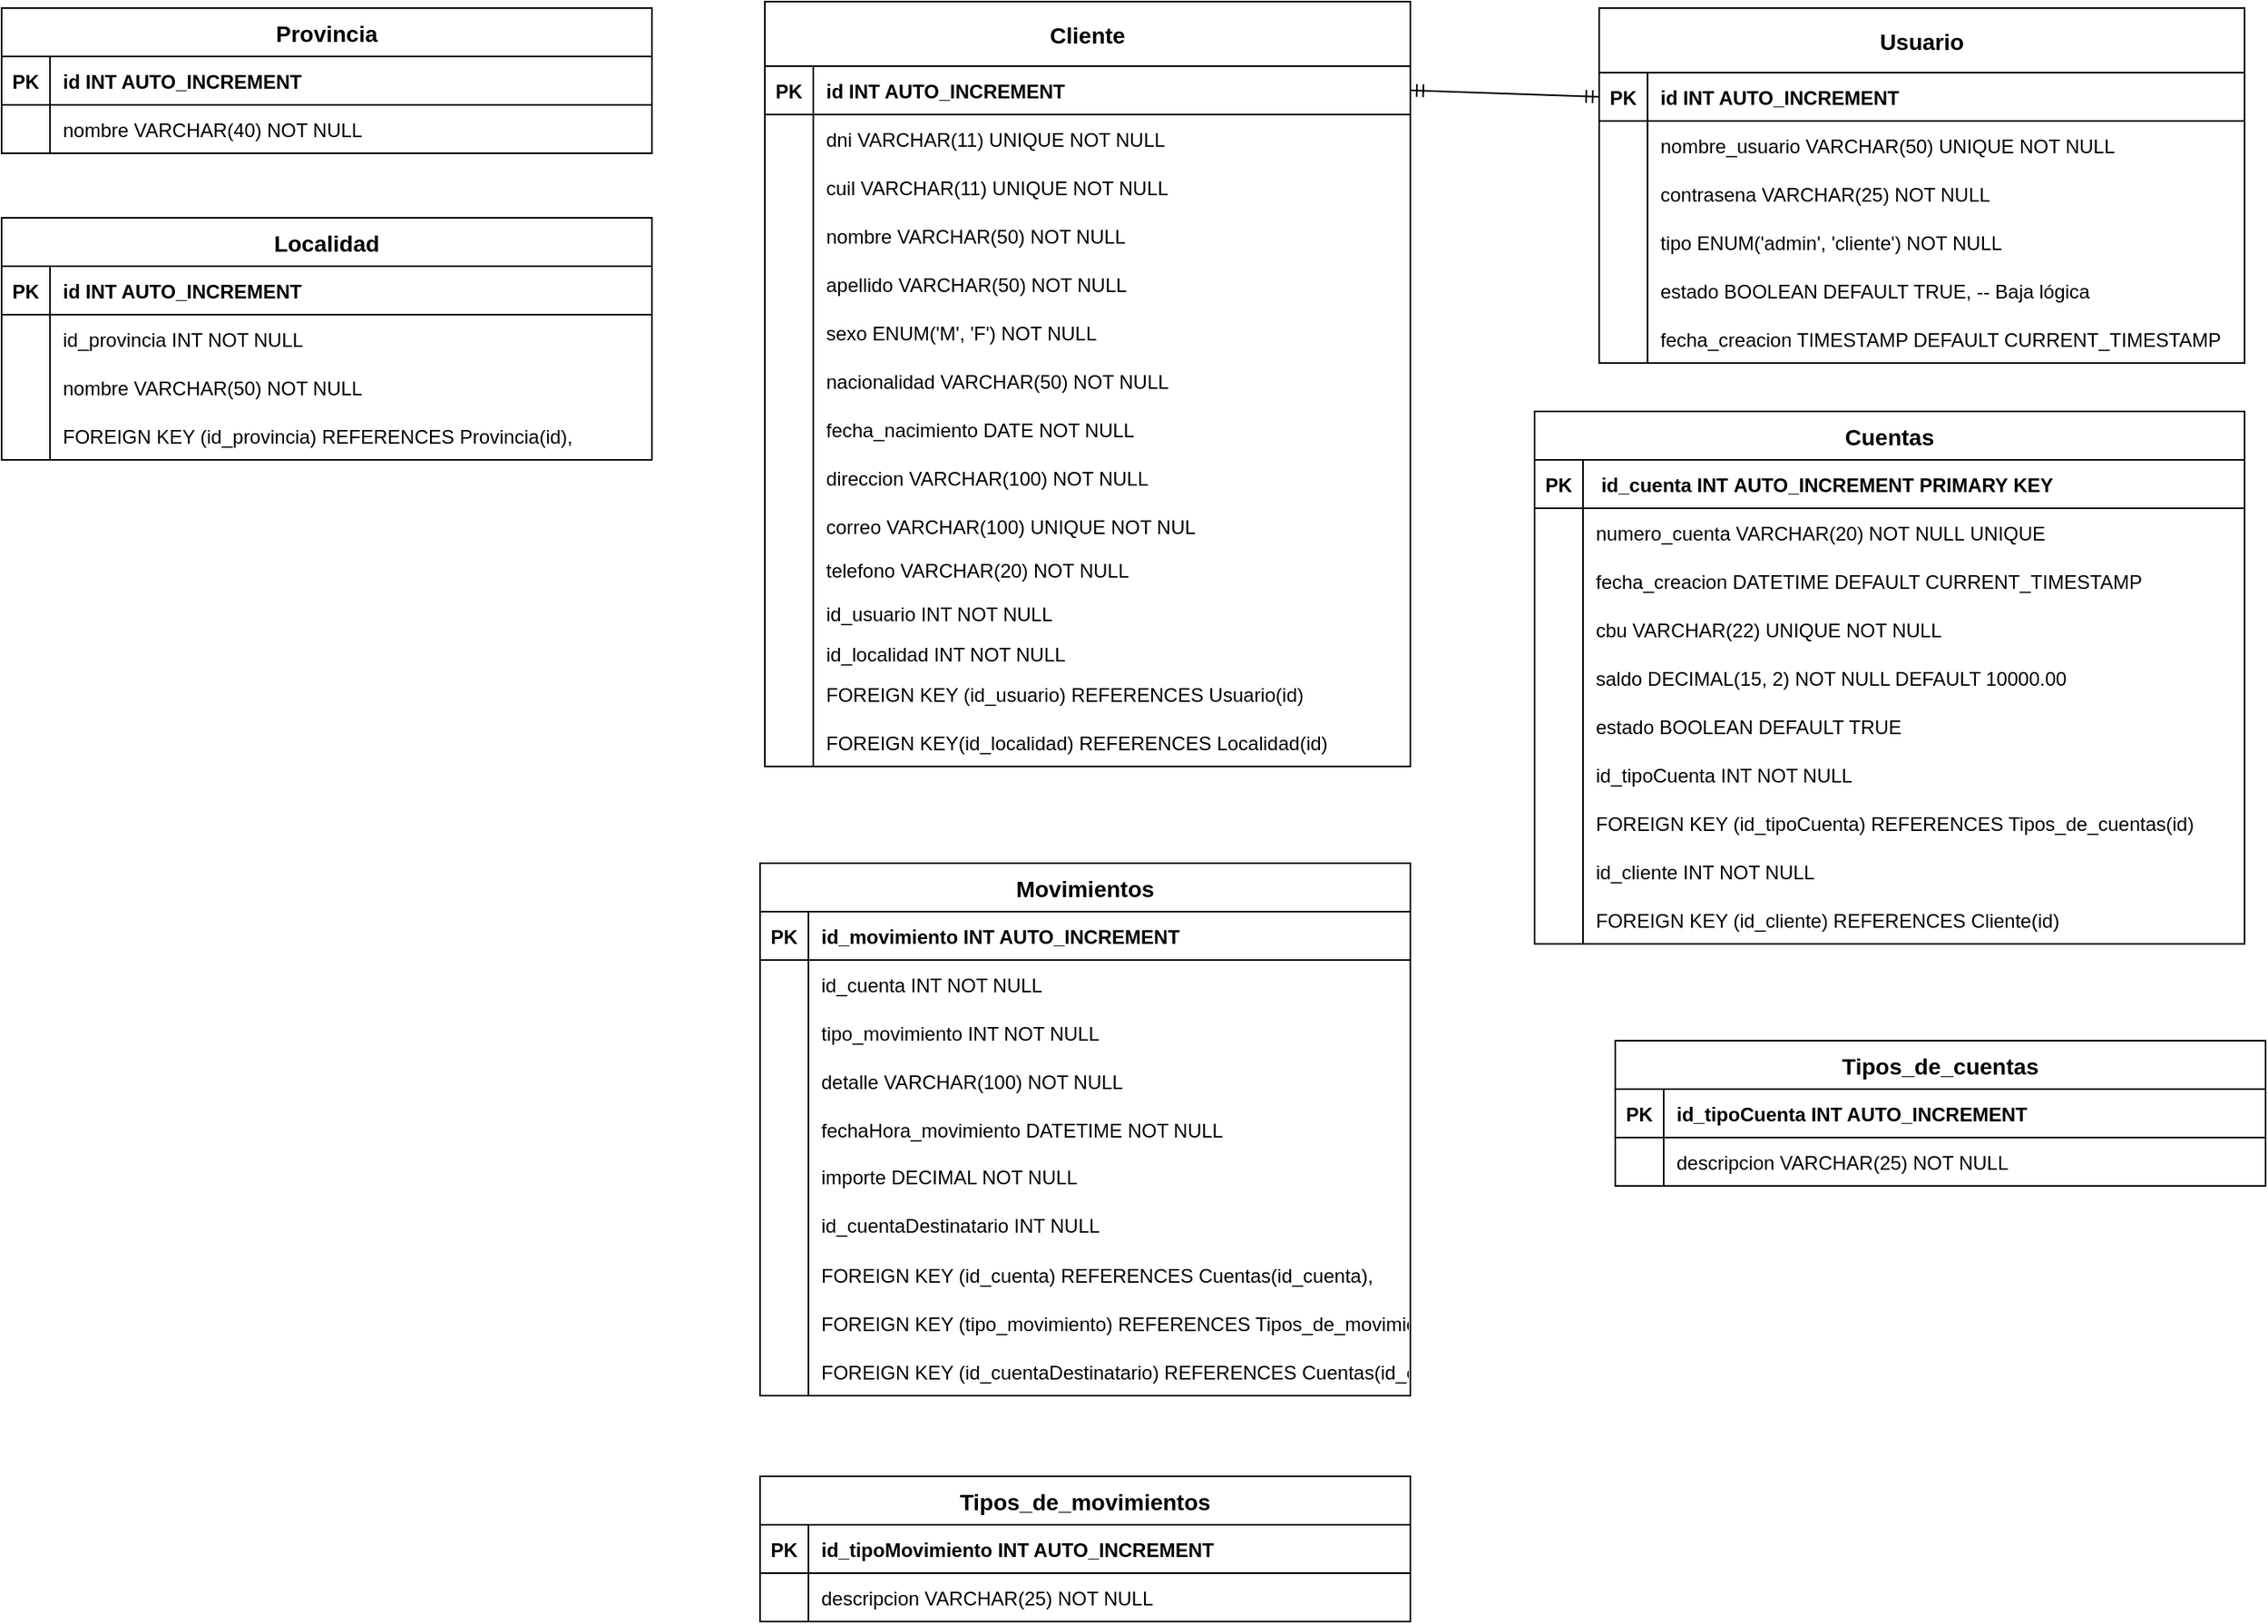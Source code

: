 <mxfile version="24.8.3">
  <diagram name="Página-1" id="9SBS26PUuepdbKGIWxoW">
    <mxGraphModel dx="2448" dy="452" grid="1" gridSize="10" guides="1" tooltips="1" connect="1" arrows="1" fold="1" page="1" pageScale="1" pageWidth="827" pageHeight="1169" math="0" shadow="0">
      <root>
        <mxCell id="0" />
        <mxCell id="1" parent="0" />
        <mxCell id="ndMn5hKnKv3FtZIx1UVw-1" value="Usuario" style="shape=table;startSize=40;container=1;collapsible=1;childLayout=tableLayout;fixedRows=1;rowLines=0;fontStyle=1;align=center;resizeLast=1;fontSize=14;" parent="1" vertex="1">
          <mxGeometry x="40" y="120" width="400" height="220" as="geometry" />
        </mxCell>
        <mxCell id="ndMn5hKnKv3FtZIx1UVw-2" value="" style="shape=tableRow;horizontal=0;startSize=0;swimlaneHead=0;swimlaneBody=0;fillColor=none;collapsible=0;dropTarget=0;points=[[0,0.5],[1,0.5]];portConstraint=eastwest;strokeColor=inherit;top=0;left=0;right=0;bottom=1;fontSize=12;" parent="ndMn5hKnKv3FtZIx1UVw-1" vertex="1">
          <mxGeometry y="40" width="400" height="30" as="geometry" />
        </mxCell>
        <mxCell id="ndMn5hKnKv3FtZIx1UVw-3" value="PK" style="shape=partialRectangle;overflow=hidden;connectable=0;fillColor=none;strokeColor=inherit;top=0;left=0;bottom=0;right=0;fontStyle=1;fontSize=12;" parent="ndMn5hKnKv3FtZIx1UVw-2" vertex="1">
          <mxGeometry width="30" height="30" as="geometry">
            <mxRectangle width="30" height="30" as="alternateBounds" />
          </mxGeometry>
        </mxCell>
        <mxCell id="ndMn5hKnKv3FtZIx1UVw-4" value="id INT AUTO_INCREMENT " style="shape=partialRectangle;overflow=hidden;connectable=0;fillColor=none;align=left;strokeColor=inherit;top=0;left=0;bottom=0;right=0;spacingLeft=6;fontStyle=1;fontSize=12;" parent="ndMn5hKnKv3FtZIx1UVw-2" vertex="1">
          <mxGeometry x="30" width="370" height="30" as="geometry">
            <mxRectangle width="370" height="30" as="alternateBounds" />
          </mxGeometry>
        </mxCell>
        <mxCell id="ndMn5hKnKv3FtZIx1UVw-5" value="" style="shape=tableRow;horizontal=0;startSize=0;swimlaneHead=0;swimlaneBody=0;fillColor=none;collapsible=0;dropTarget=0;points=[[0,0.5],[1,0.5]];portConstraint=eastwest;strokeColor=inherit;top=0;left=0;right=0;bottom=0;fontSize=12;" parent="ndMn5hKnKv3FtZIx1UVw-1" vertex="1">
          <mxGeometry y="70" width="400" height="30" as="geometry" />
        </mxCell>
        <mxCell id="ndMn5hKnKv3FtZIx1UVw-6" value="" style="shape=partialRectangle;overflow=hidden;connectable=0;fillColor=none;strokeColor=inherit;top=0;left=0;bottom=0;right=0;fontSize=12;" parent="ndMn5hKnKv3FtZIx1UVw-5" vertex="1">
          <mxGeometry width="30" height="30" as="geometry">
            <mxRectangle width="30" height="30" as="alternateBounds" />
          </mxGeometry>
        </mxCell>
        <mxCell id="ndMn5hKnKv3FtZIx1UVw-7" value="nombre_usuario VARCHAR(50) UNIQUE NOT NULL" style="shape=partialRectangle;overflow=hidden;connectable=0;fillColor=none;align=left;strokeColor=inherit;top=0;left=0;bottom=0;right=0;spacingLeft=6;fontSize=12;" parent="ndMn5hKnKv3FtZIx1UVw-5" vertex="1">
          <mxGeometry x="30" width="370" height="30" as="geometry">
            <mxRectangle width="370" height="30" as="alternateBounds" />
          </mxGeometry>
        </mxCell>
        <mxCell id="ndMn5hKnKv3FtZIx1UVw-8" value="" style="shape=tableRow;horizontal=0;startSize=0;swimlaneHead=0;swimlaneBody=0;fillColor=none;collapsible=0;dropTarget=0;points=[[0,0.5],[1,0.5]];portConstraint=eastwest;strokeColor=inherit;top=0;left=0;right=0;bottom=0;fontSize=12;" parent="ndMn5hKnKv3FtZIx1UVw-1" vertex="1">
          <mxGeometry y="100" width="400" height="30" as="geometry" />
        </mxCell>
        <mxCell id="ndMn5hKnKv3FtZIx1UVw-9" value="" style="shape=partialRectangle;overflow=hidden;connectable=0;fillColor=none;strokeColor=inherit;top=0;left=0;bottom=0;right=0;fontSize=12;" parent="ndMn5hKnKv3FtZIx1UVw-8" vertex="1">
          <mxGeometry width="30" height="30" as="geometry">
            <mxRectangle width="30" height="30" as="alternateBounds" />
          </mxGeometry>
        </mxCell>
        <mxCell id="ndMn5hKnKv3FtZIx1UVw-10" value="contrasena VARCHAR(25) NOT NULL" style="shape=partialRectangle;overflow=hidden;connectable=0;fillColor=none;align=left;strokeColor=inherit;top=0;left=0;bottom=0;right=0;spacingLeft=6;fontSize=12;" parent="ndMn5hKnKv3FtZIx1UVw-8" vertex="1">
          <mxGeometry x="30" width="370" height="30" as="geometry">
            <mxRectangle width="370" height="30" as="alternateBounds" />
          </mxGeometry>
        </mxCell>
        <mxCell id="ndMn5hKnKv3FtZIx1UVw-11" value="" style="shape=tableRow;horizontal=0;startSize=0;swimlaneHead=0;swimlaneBody=0;fillColor=none;collapsible=0;dropTarget=0;points=[[0,0.5],[1,0.5]];portConstraint=eastwest;strokeColor=inherit;top=0;left=0;right=0;bottom=0;fontSize=12;" parent="ndMn5hKnKv3FtZIx1UVw-1" vertex="1">
          <mxGeometry y="130" width="400" height="30" as="geometry" />
        </mxCell>
        <mxCell id="ndMn5hKnKv3FtZIx1UVw-12" value="" style="shape=partialRectangle;overflow=hidden;connectable=0;fillColor=none;strokeColor=inherit;top=0;left=0;bottom=0;right=0;fontSize=12;" parent="ndMn5hKnKv3FtZIx1UVw-11" vertex="1">
          <mxGeometry width="30" height="30" as="geometry">
            <mxRectangle width="30" height="30" as="alternateBounds" />
          </mxGeometry>
        </mxCell>
        <mxCell id="ndMn5hKnKv3FtZIx1UVw-13" value="tipo ENUM(&#39;admin&#39;, &#39;cliente&#39;) NOT NULL" style="shape=partialRectangle;overflow=hidden;connectable=0;fillColor=none;align=left;strokeColor=inherit;top=0;left=0;bottom=0;right=0;spacingLeft=6;fontSize=12;" parent="ndMn5hKnKv3FtZIx1UVw-11" vertex="1">
          <mxGeometry x="30" width="370" height="30" as="geometry">
            <mxRectangle width="370" height="30" as="alternateBounds" />
          </mxGeometry>
        </mxCell>
        <mxCell id="ndMn5hKnKv3FtZIx1UVw-14" value="" style="shape=tableRow;horizontal=0;startSize=0;swimlaneHead=0;swimlaneBody=0;fillColor=none;collapsible=0;dropTarget=0;points=[[0,0.5],[1,0.5]];portConstraint=eastwest;strokeColor=inherit;top=0;left=0;right=0;bottom=0;fontSize=12;" parent="ndMn5hKnKv3FtZIx1UVw-1" vertex="1">
          <mxGeometry y="160" width="400" height="30" as="geometry" />
        </mxCell>
        <mxCell id="ndMn5hKnKv3FtZIx1UVw-15" value="" style="shape=partialRectangle;overflow=hidden;connectable=0;fillColor=none;strokeColor=inherit;top=0;left=0;bottom=0;right=0;fontSize=12;" parent="ndMn5hKnKv3FtZIx1UVw-14" vertex="1">
          <mxGeometry width="30" height="30" as="geometry">
            <mxRectangle width="30" height="30" as="alternateBounds" />
          </mxGeometry>
        </mxCell>
        <mxCell id="ndMn5hKnKv3FtZIx1UVw-16" value="estado BOOLEAN DEFAULT TRUE, -- Baja lógica" style="shape=partialRectangle;overflow=hidden;connectable=0;fillColor=none;align=left;strokeColor=inherit;top=0;left=0;bottom=0;right=0;spacingLeft=6;fontSize=12;" parent="ndMn5hKnKv3FtZIx1UVw-14" vertex="1">
          <mxGeometry x="30" width="370" height="30" as="geometry">
            <mxRectangle width="370" height="30" as="alternateBounds" />
          </mxGeometry>
        </mxCell>
        <mxCell id="ndMn5hKnKv3FtZIx1UVw-17" value="" style="shape=tableRow;horizontal=0;startSize=0;swimlaneHead=0;swimlaneBody=0;fillColor=none;collapsible=0;dropTarget=0;points=[[0,0.5],[1,0.5]];portConstraint=eastwest;strokeColor=inherit;top=0;left=0;right=0;bottom=0;fontSize=12;" parent="ndMn5hKnKv3FtZIx1UVw-1" vertex="1">
          <mxGeometry y="190" width="400" height="30" as="geometry" />
        </mxCell>
        <mxCell id="ndMn5hKnKv3FtZIx1UVw-18" value="" style="shape=partialRectangle;overflow=hidden;connectable=0;fillColor=none;strokeColor=inherit;top=0;left=0;bottom=0;right=0;fontSize=12;" parent="ndMn5hKnKv3FtZIx1UVw-17" vertex="1">
          <mxGeometry width="30" height="30" as="geometry">
            <mxRectangle width="30" height="30" as="alternateBounds" />
          </mxGeometry>
        </mxCell>
        <mxCell id="ndMn5hKnKv3FtZIx1UVw-19" value="fecha_creacion TIMESTAMP DEFAULT CURRENT_TIMESTAMP" style="shape=partialRectangle;overflow=hidden;connectable=0;fillColor=none;align=left;strokeColor=inherit;top=0;left=0;bottom=0;right=0;spacingLeft=6;fontSize=12;" parent="ndMn5hKnKv3FtZIx1UVw-17" vertex="1">
          <mxGeometry x="30" width="370" height="30" as="geometry">
            <mxRectangle width="370" height="30" as="alternateBounds" />
          </mxGeometry>
        </mxCell>
        <mxCell id="ndMn5hKnKv3FtZIx1UVw-20" value="Cliente" style="shape=table;startSize=40;container=1;collapsible=1;childLayout=tableLayout;fixedRows=1;rowLines=0;fontStyle=1;align=center;resizeLast=1;fontSize=14;" parent="1" vertex="1">
          <mxGeometry x="-477" y="116" width="400" height="474" as="geometry" />
        </mxCell>
        <mxCell id="ndMn5hKnKv3FtZIx1UVw-21" value="" style="shape=tableRow;horizontal=0;startSize=0;swimlaneHead=0;swimlaneBody=0;fillColor=none;collapsible=0;dropTarget=0;points=[[0,0.5],[1,0.5]];portConstraint=eastwest;strokeColor=inherit;top=0;left=0;right=0;bottom=1;fontSize=12;" parent="ndMn5hKnKv3FtZIx1UVw-20" vertex="1">
          <mxGeometry y="40" width="400" height="30" as="geometry" />
        </mxCell>
        <mxCell id="ndMn5hKnKv3FtZIx1UVw-22" value="PK" style="shape=partialRectangle;overflow=hidden;connectable=0;fillColor=none;strokeColor=inherit;top=0;left=0;bottom=0;right=0;fontStyle=1;fontSize=12;" parent="ndMn5hKnKv3FtZIx1UVw-21" vertex="1">
          <mxGeometry width="30" height="30" as="geometry">
            <mxRectangle width="30" height="30" as="alternateBounds" />
          </mxGeometry>
        </mxCell>
        <mxCell id="ndMn5hKnKv3FtZIx1UVw-23" value="id INT AUTO_INCREMENT " style="shape=partialRectangle;overflow=hidden;connectable=0;fillColor=none;align=left;strokeColor=inherit;top=0;left=0;bottom=0;right=0;spacingLeft=6;fontStyle=1;fontSize=12;" parent="ndMn5hKnKv3FtZIx1UVw-21" vertex="1">
          <mxGeometry x="30" width="370" height="30" as="geometry">
            <mxRectangle width="370" height="30" as="alternateBounds" />
          </mxGeometry>
        </mxCell>
        <mxCell id="ndMn5hKnKv3FtZIx1UVw-24" value="" style="shape=tableRow;horizontal=0;startSize=0;swimlaneHead=0;swimlaneBody=0;fillColor=none;collapsible=0;dropTarget=0;points=[[0,0.5],[1,0.5]];portConstraint=eastwest;strokeColor=inherit;top=0;left=0;right=0;bottom=0;fontSize=12;" parent="ndMn5hKnKv3FtZIx1UVw-20" vertex="1">
          <mxGeometry y="70" width="400" height="30" as="geometry" />
        </mxCell>
        <mxCell id="ndMn5hKnKv3FtZIx1UVw-25" value="" style="shape=partialRectangle;overflow=hidden;connectable=0;fillColor=none;strokeColor=inherit;top=0;left=0;bottom=0;right=0;fontSize=12;" parent="ndMn5hKnKv3FtZIx1UVw-24" vertex="1">
          <mxGeometry width="30" height="30" as="geometry">
            <mxRectangle width="30" height="30" as="alternateBounds" />
          </mxGeometry>
        </mxCell>
        <mxCell id="ndMn5hKnKv3FtZIx1UVw-26" value="dni VARCHAR(11) UNIQUE NOT NULL" style="shape=partialRectangle;overflow=hidden;connectable=0;fillColor=none;align=left;strokeColor=inherit;top=0;left=0;bottom=0;right=0;spacingLeft=6;fontSize=12;" parent="ndMn5hKnKv3FtZIx1UVw-24" vertex="1">
          <mxGeometry x="30" width="370" height="30" as="geometry">
            <mxRectangle width="370" height="30" as="alternateBounds" />
          </mxGeometry>
        </mxCell>
        <mxCell id="ndMn5hKnKv3FtZIx1UVw-27" value="" style="shape=tableRow;horizontal=0;startSize=0;swimlaneHead=0;swimlaneBody=0;fillColor=none;collapsible=0;dropTarget=0;points=[[0,0.5],[1,0.5]];portConstraint=eastwest;strokeColor=inherit;top=0;left=0;right=0;bottom=0;fontSize=12;" parent="ndMn5hKnKv3FtZIx1UVw-20" vertex="1">
          <mxGeometry y="100" width="400" height="30" as="geometry" />
        </mxCell>
        <mxCell id="ndMn5hKnKv3FtZIx1UVw-28" value="" style="shape=partialRectangle;overflow=hidden;connectable=0;fillColor=none;strokeColor=inherit;top=0;left=0;bottom=0;right=0;fontSize=12;" parent="ndMn5hKnKv3FtZIx1UVw-27" vertex="1">
          <mxGeometry width="30" height="30" as="geometry">
            <mxRectangle width="30" height="30" as="alternateBounds" />
          </mxGeometry>
        </mxCell>
        <mxCell id="ndMn5hKnKv3FtZIx1UVw-29" value="cuil VARCHAR(11) UNIQUE NOT NULL" style="shape=partialRectangle;overflow=hidden;connectable=0;fillColor=none;align=left;strokeColor=inherit;top=0;left=0;bottom=0;right=0;spacingLeft=6;fontSize=12;" parent="ndMn5hKnKv3FtZIx1UVw-27" vertex="1">
          <mxGeometry x="30" width="370" height="30" as="geometry">
            <mxRectangle width="370" height="30" as="alternateBounds" />
          </mxGeometry>
        </mxCell>
        <mxCell id="ndMn5hKnKv3FtZIx1UVw-30" value="" style="shape=tableRow;horizontal=0;startSize=0;swimlaneHead=0;swimlaneBody=0;fillColor=none;collapsible=0;dropTarget=0;points=[[0,0.5],[1,0.5]];portConstraint=eastwest;strokeColor=inherit;top=0;left=0;right=0;bottom=0;fontSize=12;" parent="ndMn5hKnKv3FtZIx1UVw-20" vertex="1">
          <mxGeometry y="130" width="400" height="30" as="geometry" />
        </mxCell>
        <mxCell id="ndMn5hKnKv3FtZIx1UVw-31" value="" style="shape=partialRectangle;overflow=hidden;connectable=0;fillColor=none;strokeColor=inherit;top=0;left=0;bottom=0;right=0;fontSize=12;" parent="ndMn5hKnKv3FtZIx1UVw-30" vertex="1">
          <mxGeometry width="30" height="30" as="geometry">
            <mxRectangle width="30" height="30" as="alternateBounds" />
          </mxGeometry>
        </mxCell>
        <mxCell id="ndMn5hKnKv3FtZIx1UVw-32" value="nombre VARCHAR(50) NOT NULL" style="shape=partialRectangle;overflow=hidden;connectable=0;fillColor=none;align=left;strokeColor=inherit;top=0;left=0;bottom=0;right=0;spacingLeft=6;fontSize=12;" parent="ndMn5hKnKv3FtZIx1UVw-30" vertex="1">
          <mxGeometry x="30" width="370" height="30" as="geometry">
            <mxRectangle width="370" height="30" as="alternateBounds" />
          </mxGeometry>
        </mxCell>
        <mxCell id="ndMn5hKnKv3FtZIx1UVw-33" value="" style="shape=tableRow;horizontal=0;startSize=0;swimlaneHead=0;swimlaneBody=0;fillColor=none;collapsible=0;dropTarget=0;points=[[0,0.5],[1,0.5]];portConstraint=eastwest;strokeColor=inherit;top=0;left=0;right=0;bottom=0;fontSize=12;" parent="ndMn5hKnKv3FtZIx1UVw-20" vertex="1">
          <mxGeometry y="160" width="400" height="30" as="geometry" />
        </mxCell>
        <mxCell id="ndMn5hKnKv3FtZIx1UVw-34" value="" style="shape=partialRectangle;overflow=hidden;connectable=0;fillColor=none;strokeColor=inherit;top=0;left=0;bottom=0;right=0;fontSize=12;" parent="ndMn5hKnKv3FtZIx1UVw-33" vertex="1">
          <mxGeometry width="30" height="30" as="geometry">
            <mxRectangle width="30" height="30" as="alternateBounds" />
          </mxGeometry>
        </mxCell>
        <mxCell id="ndMn5hKnKv3FtZIx1UVw-35" value="apellido VARCHAR(50) NOT NULL" style="shape=partialRectangle;overflow=hidden;connectable=0;fillColor=none;align=left;strokeColor=inherit;top=0;left=0;bottom=0;right=0;spacingLeft=6;fontSize=12;" parent="ndMn5hKnKv3FtZIx1UVw-33" vertex="1">
          <mxGeometry x="30" width="370" height="30" as="geometry">
            <mxRectangle width="370" height="30" as="alternateBounds" />
          </mxGeometry>
        </mxCell>
        <mxCell id="ndMn5hKnKv3FtZIx1UVw-36" value="" style="shape=tableRow;horizontal=0;startSize=0;swimlaneHead=0;swimlaneBody=0;fillColor=none;collapsible=0;dropTarget=0;points=[[0,0.5],[1,0.5]];portConstraint=eastwest;strokeColor=inherit;top=0;left=0;right=0;bottom=0;fontSize=12;" parent="ndMn5hKnKv3FtZIx1UVw-20" vertex="1">
          <mxGeometry y="190" width="400" height="30" as="geometry" />
        </mxCell>
        <mxCell id="ndMn5hKnKv3FtZIx1UVw-37" value="" style="shape=partialRectangle;overflow=hidden;connectable=0;fillColor=none;strokeColor=inherit;top=0;left=0;bottom=0;right=0;fontSize=12;" parent="ndMn5hKnKv3FtZIx1UVw-36" vertex="1">
          <mxGeometry width="30" height="30" as="geometry">
            <mxRectangle width="30" height="30" as="alternateBounds" />
          </mxGeometry>
        </mxCell>
        <mxCell id="ndMn5hKnKv3FtZIx1UVw-38" value="sexo ENUM(&#39;M&#39;, &#39;F&#39;) NOT NULL" style="shape=partialRectangle;overflow=hidden;connectable=0;fillColor=none;align=left;strokeColor=inherit;top=0;left=0;bottom=0;right=0;spacingLeft=6;fontSize=12;" parent="ndMn5hKnKv3FtZIx1UVw-36" vertex="1">
          <mxGeometry x="30" width="370" height="30" as="geometry">
            <mxRectangle width="370" height="30" as="alternateBounds" />
          </mxGeometry>
        </mxCell>
        <mxCell id="ndMn5hKnKv3FtZIx1UVw-39" value="" style="shape=tableRow;horizontal=0;startSize=0;swimlaneHead=0;swimlaneBody=0;fillColor=none;collapsible=0;dropTarget=0;points=[[0,0.5],[1,0.5]];portConstraint=eastwest;strokeColor=inherit;top=0;left=0;right=0;bottom=0;fontSize=12;" parent="ndMn5hKnKv3FtZIx1UVw-20" vertex="1">
          <mxGeometry y="220" width="400" height="30" as="geometry" />
        </mxCell>
        <mxCell id="ndMn5hKnKv3FtZIx1UVw-40" value="" style="shape=partialRectangle;overflow=hidden;connectable=0;fillColor=none;strokeColor=inherit;top=0;left=0;bottom=0;right=0;fontSize=12;" parent="ndMn5hKnKv3FtZIx1UVw-39" vertex="1">
          <mxGeometry width="30" height="30" as="geometry">
            <mxRectangle width="30" height="30" as="alternateBounds" />
          </mxGeometry>
        </mxCell>
        <mxCell id="ndMn5hKnKv3FtZIx1UVw-41" value="nacionalidad VARCHAR(50) NOT NULL" style="shape=partialRectangle;overflow=hidden;connectable=0;fillColor=none;align=left;strokeColor=inherit;top=0;left=0;bottom=0;right=0;spacingLeft=6;fontSize=12;" parent="ndMn5hKnKv3FtZIx1UVw-39" vertex="1">
          <mxGeometry x="30" width="370" height="30" as="geometry">
            <mxRectangle width="370" height="30" as="alternateBounds" />
          </mxGeometry>
        </mxCell>
        <mxCell id="ndMn5hKnKv3FtZIx1UVw-42" value="" style="shape=tableRow;horizontal=0;startSize=0;swimlaneHead=0;swimlaneBody=0;fillColor=none;collapsible=0;dropTarget=0;points=[[0,0.5],[1,0.5]];portConstraint=eastwest;strokeColor=inherit;top=0;left=0;right=0;bottom=0;fontSize=12;" parent="ndMn5hKnKv3FtZIx1UVw-20" vertex="1">
          <mxGeometry y="250" width="400" height="30" as="geometry" />
        </mxCell>
        <mxCell id="ndMn5hKnKv3FtZIx1UVw-43" value="" style="shape=partialRectangle;overflow=hidden;connectable=0;fillColor=none;strokeColor=inherit;top=0;left=0;bottom=0;right=0;fontSize=12;" parent="ndMn5hKnKv3FtZIx1UVw-42" vertex="1">
          <mxGeometry width="30" height="30" as="geometry">
            <mxRectangle width="30" height="30" as="alternateBounds" />
          </mxGeometry>
        </mxCell>
        <mxCell id="ndMn5hKnKv3FtZIx1UVw-44" value="fecha_nacimiento DATE NOT NULL" style="shape=partialRectangle;overflow=hidden;connectable=0;fillColor=none;align=left;strokeColor=inherit;top=0;left=0;bottom=0;right=0;spacingLeft=6;fontSize=12;" parent="ndMn5hKnKv3FtZIx1UVw-42" vertex="1">
          <mxGeometry x="30" width="370" height="30" as="geometry">
            <mxRectangle width="370" height="30" as="alternateBounds" />
          </mxGeometry>
        </mxCell>
        <mxCell id="ndMn5hKnKv3FtZIx1UVw-45" value="" style="shape=tableRow;horizontal=0;startSize=0;swimlaneHead=0;swimlaneBody=0;fillColor=none;collapsible=0;dropTarget=0;points=[[0,0.5],[1,0.5]];portConstraint=eastwest;strokeColor=inherit;top=0;left=0;right=0;bottom=0;fontSize=12;" parent="ndMn5hKnKv3FtZIx1UVw-20" vertex="1">
          <mxGeometry y="280" width="400" height="30" as="geometry" />
        </mxCell>
        <mxCell id="ndMn5hKnKv3FtZIx1UVw-46" value="" style="shape=partialRectangle;overflow=hidden;connectable=0;fillColor=none;strokeColor=inherit;top=0;left=0;bottom=0;right=0;fontSize=12;" parent="ndMn5hKnKv3FtZIx1UVw-45" vertex="1">
          <mxGeometry width="30" height="30" as="geometry">
            <mxRectangle width="30" height="30" as="alternateBounds" />
          </mxGeometry>
        </mxCell>
        <mxCell id="ndMn5hKnKv3FtZIx1UVw-47" value="direccion VARCHAR(100) NOT NULL" style="shape=partialRectangle;overflow=hidden;connectable=0;fillColor=none;align=left;strokeColor=inherit;top=0;left=0;bottom=0;right=0;spacingLeft=6;fontSize=12;" parent="ndMn5hKnKv3FtZIx1UVw-45" vertex="1">
          <mxGeometry x="30" width="370" height="30" as="geometry">
            <mxRectangle width="370" height="30" as="alternateBounds" />
          </mxGeometry>
        </mxCell>
        <mxCell id="ndMn5hKnKv3FtZIx1UVw-54" value="" style="shape=tableRow;horizontal=0;startSize=0;swimlaneHead=0;swimlaneBody=0;fillColor=none;collapsible=0;dropTarget=0;points=[[0,0.5],[1,0.5]];portConstraint=eastwest;strokeColor=inherit;top=0;left=0;right=0;bottom=0;fontSize=12;" parent="ndMn5hKnKv3FtZIx1UVw-20" vertex="1">
          <mxGeometry y="310" width="400" height="30" as="geometry" />
        </mxCell>
        <mxCell id="ndMn5hKnKv3FtZIx1UVw-55" value="" style="shape=partialRectangle;overflow=hidden;connectable=0;fillColor=none;strokeColor=inherit;top=0;left=0;bottom=0;right=0;fontSize=12;" parent="ndMn5hKnKv3FtZIx1UVw-54" vertex="1">
          <mxGeometry width="30" height="30" as="geometry">
            <mxRectangle width="30" height="30" as="alternateBounds" />
          </mxGeometry>
        </mxCell>
        <mxCell id="ndMn5hKnKv3FtZIx1UVw-56" value="correo VARCHAR(100) UNIQUE NOT NUL" style="shape=partialRectangle;overflow=hidden;connectable=0;fillColor=none;align=left;strokeColor=inherit;top=0;left=0;bottom=0;right=0;spacingLeft=6;fontSize=12;" parent="ndMn5hKnKv3FtZIx1UVw-54" vertex="1">
          <mxGeometry x="30" width="370" height="30" as="geometry">
            <mxRectangle width="370" height="30" as="alternateBounds" />
          </mxGeometry>
        </mxCell>
        <mxCell id="ndMn5hKnKv3FtZIx1UVw-57" value="" style="shape=tableRow;horizontal=0;startSize=0;swimlaneHead=0;swimlaneBody=0;fillColor=none;collapsible=0;dropTarget=0;points=[[0,0.5],[1,0.5]];portConstraint=eastwest;strokeColor=inherit;top=0;left=0;right=0;bottom=0;fontSize=12;" parent="ndMn5hKnKv3FtZIx1UVw-20" vertex="1">
          <mxGeometry y="340" width="400" height="24" as="geometry" />
        </mxCell>
        <mxCell id="ndMn5hKnKv3FtZIx1UVw-58" value="" style="shape=partialRectangle;overflow=hidden;connectable=0;fillColor=none;strokeColor=inherit;top=0;left=0;bottom=0;right=0;fontSize=12;" parent="ndMn5hKnKv3FtZIx1UVw-57" vertex="1">
          <mxGeometry width="30" height="24" as="geometry">
            <mxRectangle width="30" height="24" as="alternateBounds" />
          </mxGeometry>
        </mxCell>
        <mxCell id="ndMn5hKnKv3FtZIx1UVw-59" value="telefono VARCHAR(20) NOT NULL" style="shape=partialRectangle;overflow=hidden;connectable=0;fillColor=none;align=left;strokeColor=inherit;top=0;left=0;bottom=0;right=0;spacingLeft=6;fontSize=12;" parent="ndMn5hKnKv3FtZIx1UVw-57" vertex="1">
          <mxGeometry x="30" width="370" height="24" as="geometry">
            <mxRectangle width="370" height="24" as="alternateBounds" />
          </mxGeometry>
        </mxCell>
        <mxCell id="ndMn5hKnKv3FtZIx1UVw-60" value="" style="shape=tableRow;horizontal=0;startSize=0;swimlaneHead=0;swimlaneBody=0;fillColor=none;collapsible=0;dropTarget=0;points=[[0,0.5],[1,0.5]];portConstraint=eastwest;strokeColor=inherit;top=0;left=0;right=0;bottom=0;fontSize=12;" parent="ndMn5hKnKv3FtZIx1UVw-20" vertex="1">
          <mxGeometry y="364" width="400" height="30" as="geometry" />
        </mxCell>
        <mxCell id="ndMn5hKnKv3FtZIx1UVw-61" value="" style="shape=partialRectangle;overflow=hidden;connectable=0;fillColor=none;strokeColor=inherit;top=0;left=0;bottom=0;right=0;fontSize=12;" parent="ndMn5hKnKv3FtZIx1UVw-60" vertex="1">
          <mxGeometry width="30" height="30" as="geometry">
            <mxRectangle width="30" height="30" as="alternateBounds" />
          </mxGeometry>
        </mxCell>
        <mxCell id="ndMn5hKnKv3FtZIx1UVw-62" value="id_usuario INT NOT NULL" style="shape=partialRectangle;overflow=hidden;connectable=0;fillColor=none;align=left;strokeColor=inherit;top=0;left=0;bottom=0;right=0;spacingLeft=6;fontSize=12;" parent="ndMn5hKnKv3FtZIx1UVw-60" vertex="1">
          <mxGeometry x="30" width="370" height="30" as="geometry">
            <mxRectangle width="370" height="30" as="alternateBounds" />
          </mxGeometry>
        </mxCell>
        <mxCell id="ndMn5hKnKv3FtZIx1UVw-51" value="" style="shape=tableRow;horizontal=0;startSize=0;swimlaneHead=0;swimlaneBody=0;fillColor=none;collapsible=0;dropTarget=0;points=[[0,0.5],[1,0.5]];portConstraint=eastwest;strokeColor=inherit;top=0;left=0;right=0;bottom=0;fontSize=12;" parent="ndMn5hKnKv3FtZIx1UVw-20" vertex="1">
          <mxGeometry y="394" width="400" height="20" as="geometry" />
        </mxCell>
        <mxCell id="ndMn5hKnKv3FtZIx1UVw-52" value="" style="shape=partialRectangle;overflow=hidden;connectable=0;fillColor=none;strokeColor=inherit;top=0;left=0;bottom=0;right=0;fontSize=12;" parent="ndMn5hKnKv3FtZIx1UVw-51" vertex="1">
          <mxGeometry width="30" height="20" as="geometry">
            <mxRectangle width="30" height="20" as="alternateBounds" />
          </mxGeometry>
        </mxCell>
        <mxCell id="ndMn5hKnKv3FtZIx1UVw-53" value="id_localidad INT NOT NULL" style="shape=partialRectangle;overflow=hidden;connectable=0;fillColor=none;align=left;strokeColor=inherit;top=0;left=0;bottom=0;right=0;spacingLeft=6;fontSize=12;" parent="ndMn5hKnKv3FtZIx1UVw-51" vertex="1">
          <mxGeometry x="30" width="370" height="20" as="geometry">
            <mxRectangle width="370" height="20" as="alternateBounds" />
          </mxGeometry>
        </mxCell>
        <mxCell id="ndMn5hKnKv3FtZIx1UVw-63" value="" style="shape=tableRow;horizontal=0;startSize=0;swimlaneHead=0;swimlaneBody=0;fillColor=none;collapsible=0;dropTarget=0;points=[[0,0.5],[1,0.5]];portConstraint=eastwest;strokeColor=inherit;top=0;left=0;right=0;bottom=0;fontSize=12;" parent="ndMn5hKnKv3FtZIx1UVw-20" vertex="1">
          <mxGeometry y="414" width="400" height="30" as="geometry" />
        </mxCell>
        <mxCell id="ndMn5hKnKv3FtZIx1UVw-64" value="" style="shape=partialRectangle;overflow=hidden;connectable=0;fillColor=none;strokeColor=inherit;top=0;left=0;bottom=0;right=0;fontSize=12;" parent="ndMn5hKnKv3FtZIx1UVw-63" vertex="1">
          <mxGeometry width="30" height="30" as="geometry">
            <mxRectangle width="30" height="30" as="alternateBounds" />
          </mxGeometry>
        </mxCell>
        <mxCell id="ndMn5hKnKv3FtZIx1UVw-65" value="FOREIGN KEY (id_usuario) REFERENCES Usuario(id)" style="shape=partialRectangle;overflow=hidden;connectable=0;fillColor=none;align=left;strokeColor=inherit;top=0;left=0;bottom=0;right=0;spacingLeft=6;fontSize=12;" parent="ndMn5hKnKv3FtZIx1UVw-63" vertex="1">
          <mxGeometry x="30" width="370" height="30" as="geometry">
            <mxRectangle width="370" height="30" as="alternateBounds" />
          </mxGeometry>
        </mxCell>
        <mxCell id="ndMn5hKnKv3FtZIx1UVw-48" value="" style="shape=tableRow;horizontal=0;startSize=0;swimlaneHead=0;swimlaneBody=0;fillColor=none;collapsible=0;dropTarget=0;points=[[0,0.5],[1,0.5]];portConstraint=eastwest;strokeColor=inherit;top=0;left=0;right=0;bottom=0;fontSize=12;" parent="ndMn5hKnKv3FtZIx1UVw-20" vertex="1">
          <mxGeometry y="444" width="400" height="30" as="geometry" />
        </mxCell>
        <mxCell id="ndMn5hKnKv3FtZIx1UVw-49" value="" style="shape=partialRectangle;overflow=hidden;connectable=0;fillColor=none;strokeColor=inherit;top=0;left=0;bottom=0;right=0;fontSize=12;" parent="ndMn5hKnKv3FtZIx1UVw-48" vertex="1">
          <mxGeometry width="30" height="30" as="geometry">
            <mxRectangle width="30" height="30" as="alternateBounds" />
          </mxGeometry>
        </mxCell>
        <mxCell id="ndMn5hKnKv3FtZIx1UVw-50" value="FOREIGN KEY(id_localidad) REFERENCES Localidad(id)" style="shape=partialRectangle;overflow=hidden;connectable=0;fillColor=none;align=left;strokeColor=inherit;top=0;left=0;bottom=0;right=0;spacingLeft=6;fontSize=12;" parent="ndMn5hKnKv3FtZIx1UVw-48" vertex="1">
          <mxGeometry x="30" width="370" height="30" as="geometry">
            <mxRectangle width="370" height="30" as="alternateBounds" />
          </mxGeometry>
        </mxCell>
        <mxCell id="ndMn5hKnKv3FtZIx1UVw-67" value="" style="edgeStyle=entityRelationEdgeStyle;fontSize=12;html=1;endArrow=ERmandOne;startArrow=ERmandOne;rounded=0;exitX=0;exitY=0.5;exitDx=0;exitDy=0;strokeColor=none;" parent="1" source="ndMn5hKnKv3FtZIx1UVw-60" edge="1">
          <mxGeometry width="100" height="100" relative="1" as="geometry">
            <mxPoint x="-350" y="450" as="sourcePoint" />
            <mxPoint x="-330" y="170" as="targetPoint" />
            <Array as="points">
              <mxPoint x="-400" y="320" />
              <mxPoint x="-310" y="680" />
              <mxPoint x="-340" y="640" />
              <mxPoint x="-370" y="300" />
            </Array>
          </mxGeometry>
        </mxCell>
        <mxCell id="ndMn5hKnKv3FtZIx1UVw-68" value="" style="fontSize=10;html=1;endArrow=ERmandOne;startArrow=ERmandOne;rounded=0;movable=1;editable=1;resizable=1;rotatable=1;deletable=1;locked=0;connectable=1;metaEdit=1;strokeColor=default;entryX=1;entryY=0.5;entryDx=0;entryDy=0;exitX=0;exitY=0.5;exitDx=0;exitDy=0;" parent="1" source="ndMn5hKnKv3FtZIx1UVw-2" target="ndMn5hKnKv3FtZIx1UVw-21" edge="1">
          <mxGeometry width="100" height="100" relative="1" as="geometry">
            <mxPoint x="27" y="160" as="sourcePoint" />
            <mxPoint x="-203" y="330" as="targetPoint" />
            <Array as="points" />
          </mxGeometry>
        </mxCell>
        <mxCell id="L1iufJ8MZfSl2Ixz4ygW-2" value="Movimientos" style="shape=table;startSize=30;container=1;collapsible=1;childLayout=tableLayout;fixedRows=1;rowLines=0;fontStyle=1;align=center;resizeLast=1;fontSize=14;" parent="1" vertex="1">
          <mxGeometry x="-480" y="650" width="403" height="330" as="geometry" />
        </mxCell>
        <mxCell id="L1iufJ8MZfSl2Ixz4ygW-3" value="" style="shape=tableRow;horizontal=0;startSize=0;swimlaneHead=0;swimlaneBody=0;fillColor=none;collapsible=0;dropTarget=0;points=[[0,0.5],[1,0.5]];portConstraint=eastwest;strokeColor=inherit;top=0;left=0;right=0;bottom=1;fontSize=12;" parent="L1iufJ8MZfSl2Ixz4ygW-2" vertex="1">
          <mxGeometry y="30" width="403" height="30" as="geometry" />
        </mxCell>
        <mxCell id="L1iufJ8MZfSl2Ixz4ygW-4" value="PK" style="shape=partialRectangle;overflow=hidden;connectable=0;fillColor=none;strokeColor=inherit;top=0;left=0;bottom=0;right=0;fontStyle=1;fontSize=12;" parent="L1iufJ8MZfSl2Ixz4ygW-3" vertex="1">
          <mxGeometry width="30" height="30" as="geometry">
            <mxRectangle width="30" height="30" as="alternateBounds" />
          </mxGeometry>
        </mxCell>
        <mxCell id="L1iufJ8MZfSl2Ixz4ygW-5" value="id_movimiento INT AUTO_INCREMENT " style="shape=partialRectangle;overflow=hidden;connectable=0;fillColor=none;align=left;strokeColor=inherit;top=0;left=0;bottom=0;right=0;spacingLeft=6;fontStyle=1;fontSize=12;" parent="L1iufJ8MZfSl2Ixz4ygW-3" vertex="1">
          <mxGeometry x="30" width="373" height="30" as="geometry">
            <mxRectangle width="373" height="30" as="alternateBounds" />
          </mxGeometry>
        </mxCell>
        <mxCell id="L1iufJ8MZfSl2Ixz4ygW-6" value="" style="shape=tableRow;horizontal=0;startSize=0;swimlaneHead=0;swimlaneBody=0;fillColor=none;collapsible=0;dropTarget=0;points=[[0,0.5],[1,0.5]];portConstraint=eastwest;strokeColor=inherit;top=0;left=0;right=0;bottom=0;fontSize=12;" parent="L1iufJ8MZfSl2Ixz4ygW-2" vertex="1">
          <mxGeometry y="60" width="403" height="30" as="geometry" />
        </mxCell>
        <mxCell id="L1iufJ8MZfSl2Ixz4ygW-7" value="" style="shape=partialRectangle;overflow=hidden;connectable=0;fillColor=none;strokeColor=inherit;top=0;left=0;bottom=0;right=0;fontSize=12;" parent="L1iufJ8MZfSl2Ixz4ygW-6" vertex="1">
          <mxGeometry width="30" height="30" as="geometry">
            <mxRectangle width="30" height="30" as="alternateBounds" />
          </mxGeometry>
        </mxCell>
        <mxCell id="L1iufJ8MZfSl2Ixz4ygW-8" value="id_cuenta INT NOT NULL" style="shape=partialRectangle;overflow=hidden;connectable=0;fillColor=none;align=left;strokeColor=inherit;top=0;left=0;bottom=0;right=0;spacingLeft=6;fontSize=12;" parent="L1iufJ8MZfSl2Ixz4ygW-6" vertex="1">
          <mxGeometry x="30" width="373" height="30" as="geometry">
            <mxRectangle width="373" height="30" as="alternateBounds" />
          </mxGeometry>
        </mxCell>
        <mxCell id="L1iufJ8MZfSl2Ixz4ygW-98" value="" style="shape=tableRow;horizontal=0;startSize=0;swimlaneHead=0;swimlaneBody=0;fillColor=none;collapsible=0;dropTarget=0;points=[[0,0.5],[1,0.5]];portConstraint=eastwest;strokeColor=inherit;top=0;left=0;right=0;bottom=0;fontSize=12;" parent="L1iufJ8MZfSl2Ixz4ygW-2" vertex="1">
          <mxGeometry y="90" width="403" height="30" as="geometry" />
        </mxCell>
        <mxCell id="L1iufJ8MZfSl2Ixz4ygW-99" value="" style="shape=partialRectangle;overflow=hidden;connectable=0;fillColor=none;strokeColor=inherit;top=0;left=0;bottom=0;right=0;fontSize=12;" parent="L1iufJ8MZfSl2Ixz4ygW-98" vertex="1">
          <mxGeometry width="30" height="30" as="geometry">
            <mxRectangle width="30" height="30" as="alternateBounds" />
          </mxGeometry>
        </mxCell>
        <mxCell id="L1iufJ8MZfSl2Ixz4ygW-100" value="tipo_movimiento INT NOT NULL" style="shape=partialRectangle;overflow=hidden;connectable=0;fillColor=none;align=left;strokeColor=inherit;top=0;left=0;bottom=0;right=0;spacingLeft=6;fontSize=12;" parent="L1iufJ8MZfSl2Ixz4ygW-98" vertex="1">
          <mxGeometry x="30" width="373" height="30" as="geometry">
            <mxRectangle width="373" height="30" as="alternateBounds" />
          </mxGeometry>
        </mxCell>
        <mxCell id="L1iufJ8MZfSl2Ixz4ygW-9" value="" style="shape=tableRow;horizontal=0;startSize=0;swimlaneHead=0;swimlaneBody=0;fillColor=none;collapsible=0;dropTarget=0;points=[[0,0.5],[1,0.5]];portConstraint=eastwest;strokeColor=inherit;top=0;left=0;right=0;bottom=0;fontSize=12;" parent="L1iufJ8MZfSl2Ixz4ygW-2" vertex="1">
          <mxGeometry y="120" width="403" height="30" as="geometry" />
        </mxCell>
        <mxCell id="L1iufJ8MZfSl2Ixz4ygW-10" value="" style="shape=partialRectangle;overflow=hidden;connectable=0;fillColor=none;strokeColor=inherit;top=0;left=0;bottom=0;right=0;fontSize=12;" parent="L1iufJ8MZfSl2Ixz4ygW-9" vertex="1">
          <mxGeometry width="30" height="30" as="geometry">
            <mxRectangle width="30" height="30" as="alternateBounds" />
          </mxGeometry>
        </mxCell>
        <mxCell id="L1iufJ8MZfSl2Ixz4ygW-11" value="detalle VARCHAR(100) NOT NULL" style="shape=partialRectangle;overflow=hidden;connectable=0;fillColor=none;align=left;strokeColor=inherit;top=0;left=0;bottom=0;right=0;spacingLeft=6;fontSize=12;" parent="L1iufJ8MZfSl2Ixz4ygW-9" vertex="1">
          <mxGeometry x="30" width="373" height="30" as="geometry">
            <mxRectangle width="373" height="30" as="alternateBounds" />
          </mxGeometry>
        </mxCell>
        <mxCell id="L1iufJ8MZfSl2Ixz4ygW-12" value="" style="shape=tableRow;horizontal=0;startSize=0;swimlaneHead=0;swimlaneBody=0;fillColor=none;collapsible=0;dropTarget=0;points=[[0,0.5],[1,0.5]];portConstraint=eastwest;strokeColor=inherit;top=0;left=0;right=0;bottom=0;fontSize=12;" parent="L1iufJ8MZfSl2Ixz4ygW-2" vertex="1">
          <mxGeometry y="150" width="403" height="30" as="geometry" />
        </mxCell>
        <mxCell id="L1iufJ8MZfSl2Ixz4ygW-13" value="" style="shape=partialRectangle;overflow=hidden;connectable=0;fillColor=none;strokeColor=inherit;top=0;left=0;bottom=0;right=0;fontSize=12;" parent="L1iufJ8MZfSl2Ixz4ygW-12" vertex="1">
          <mxGeometry width="30" height="30" as="geometry">
            <mxRectangle width="30" height="30" as="alternateBounds" />
          </mxGeometry>
        </mxCell>
        <mxCell id="L1iufJ8MZfSl2Ixz4ygW-14" value="fechaHora_movimiento DATETIME NOT NULL" style="shape=partialRectangle;overflow=hidden;connectable=0;fillColor=none;align=left;strokeColor=inherit;top=0;left=0;bottom=0;right=0;spacingLeft=6;fontSize=12;" parent="L1iufJ8MZfSl2Ixz4ygW-12" vertex="1">
          <mxGeometry x="30" width="373" height="30" as="geometry">
            <mxRectangle width="373" height="30" as="alternateBounds" />
          </mxGeometry>
        </mxCell>
        <mxCell id="L1iufJ8MZfSl2Ixz4ygW-79" value="" style="shape=tableRow;horizontal=0;startSize=0;swimlaneHead=0;swimlaneBody=0;fillColor=none;collapsible=0;dropTarget=0;points=[[0,0.5],[1,0.5]];portConstraint=eastwest;strokeColor=inherit;top=0;left=0;right=0;bottom=0;fontSize=12;strokeWidth=1;" parent="L1iufJ8MZfSl2Ixz4ygW-2" vertex="1">
          <mxGeometry y="180" width="403" height="30" as="geometry" />
        </mxCell>
        <mxCell id="L1iufJ8MZfSl2Ixz4ygW-80" value="" style="shape=partialRectangle;overflow=hidden;connectable=0;fillColor=none;strokeColor=inherit;top=0;left=0;bottom=0;right=0;fontSize=12;" parent="L1iufJ8MZfSl2Ixz4ygW-79" vertex="1">
          <mxGeometry width="30" height="30" as="geometry">
            <mxRectangle width="30" height="30" as="alternateBounds" />
          </mxGeometry>
        </mxCell>
        <mxCell id="L1iufJ8MZfSl2Ixz4ygW-81" value="importe DECIMAL NOT NULL" style="shape=partialRectangle;overflow=hidden;connectable=0;fillColor=none;align=left;strokeColor=inherit;top=0;left=0;bottom=0;right=0;spacingLeft=6;fontSize=12;whiteSpace=wrap;" parent="L1iufJ8MZfSl2Ixz4ygW-79" vertex="1">
          <mxGeometry x="30" width="373" height="30" as="geometry">
            <mxRectangle width="373" height="30" as="alternateBounds" />
          </mxGeometry>
        </mxCell>
        <mxCell id="L1iufJ8MZfSl2Ixz4ygW-85" value="" style="shape=tableRow;horizontal=0;startSize=0;swimlaneHead=0;swimlaneBody=0;fillColor=none;collapsible=0;dropTarget=0;points=[[0,0.5],[1,0.5]];portConstraint=eastwest;strokeColor=inherit;top=0;left=0;right=0;bottom=0;fontSize=12;strokeWidth=1;" parent="L1iufJ8MZfSl2Ixz4ygW-2" vertex="1">
          <mxGeometry y="210" width="403" height="30" as="geometry" />
        </mxCell>
        <mxCell id="L1iufJ8MZfSl2Ixz4ygW-86" value="" style="shape=partialRectangle;overflow=hidden;connectable=0;fillColor=none;strokeColor=inherit;top=0;left=0;bottom=0;right=0;fontSize=12;" parent="L1iufJ8MZfSl2Ixz4ygW-85" vertex="1">
          <mxGeometry width="30" height="30" as="geometry">
            <mxRectangle width="30" height="30" as="alternateBounds" />
          </mxGeometry>
        </mxCell>
        <mxCell id="L1iufJ8MZfSl2Ixz4ygW-87" value="id_cuentaDestinatario INT NULL" style="shape=partialRectangle;overflow=hidden;connectable=0;fillColor=none;align=left;strokeColor=inherit;top=0;left=0;bottom=0;right=0;spacingLeft=6;fontSize=12;whiteSpace=wrap;" parent="L1iufJ8MZfSl2Ixz4ygW-85" vertex="1">
          <mxGeometry x="30" width="373" height="30" as="geometry">
            <mxRectangle width="373" height="30" as="alternateBounds" />
          </mxGeometry>
        </mxCell>
        <mxCell id="L1iufJ8MZfSl2Ixz4ygW-15" value="" style="shape=tableRow;horizontal=0;startSize=0;swimlaneHead=0;swimlaneBody=0;fillColor=none;collapsible=0;dropTarget=0;points=[[0,0.5],[1,0.5]];portConstraint=eastwest;strokeColor=inherit;top=0;left=0;right=0;bottom=0;fontSize=12;" parent="L1iufJ8MZfSl2Ixz4ygW-2" vertex="1">
          <mxGeometry y="240" width="403" height="30" as="geometry" />
        </mxCell>
        <mxCell id="L1iufJ8MZfSl2Ixz4ygW-16" value="" style="shape=partialRectangle;overflow=hidden;connectable=0;fillColor=none;strokeColor=inherit;top=0;left=0;bottom=0;right=0;fontSize=12;" parent="L1iufJ8MZfSl2Ixz4ygW-15" vertex="1">
          <mxGeometry width="30" height="30" as="geometry">
            <mxRectangle width="30" height="30" as="alternateBounds" />
          </mxGeometry>
        </mxCell>
        <mxCell id="L1iufJ8MZfSl2Ixz4ygW-17" value="FOREIGN KEY (id_cuenta) REFERENCES Cuentas(id_cuenta)," style="shape=partialRectangle;overflow=hidden;connectable=0;fillColor=none;align=left;strokeColor=inherit;top=0;left=0;bottom=0;right=0;spacingLeft=6;fontSize=12;" parent="L1iufJ8MZfSl2Ixz4ygW-15" vertex="1">
          <mxGeometry x="30" width="373" height="30" as="geometry">
            <mxRectangle width="373" height="30" as="alternateBounds" />
          </mxGeometry>
        </mxCell>
        <mxCell id="L1iufJ8MZfSl2Ixz4ygW-82" value="" style="shape=tableRow;horizontal=0;startSize=0;swimlaneHead=0;swimlaneBody=0;fillColor=none;collapsible=0;dropTarget=0;points=[[0,0.5],[1,0.5]];portConstraint=eastwest;strokeColor=inherit;top=0;left=0;right=0;bottom=0;fontSize=12;" parent="L1iufJ8MZfSl2Ixz4ygW-2" vertex="1">
          <mxGeometry y="270" width="403" height="30" as="geometry" />
        </mxCell>
        <mxCell id="L1iufJ8MZfSl2Ixz4ygW-83" value="" style="shape=partialRectangle;overflow=hidden;connectable=0;fillColor=none;strokeColor=inherit;top=0;left=0;bottom=0;right=0;fontSize=12;" parent="L1iufJ8MZfSl2Ixz4ygW-82" vertex="1">
          <mxGeometry width="30" height="30" as="geometry">
            <mxRectangle width="30" height="30" as="alternateBounds" />
          </mxGeometry>
        </mxCell>
        <mxCell id="L1iufJ8MZfSl2Ixz4ygW-84" value="FOREIGN KEY (tipo_movimiento) REFERENCES Tipos_de_movimientos(id_tipoMovimiento)" style="shape=partialRectangle;overflow=hidden;connectable=0;fillColor=none;align=left;strokeColor=inherit;top=0;left=0;bottom=0;right=0;spacingLeft=6;fontSize=12;" parent="L1iufJ8MZfSl2Ixz4ygW-82" vertex="1">
          <mxGeometry x="30" width="373" height="30" as="geometry">
            <mxRectangle width="373" height="30" as="alternateBounds" />
          </mxGeometry>
        </mxCell>
        <mxCell id="L1iufJ8MZfSl2Ixz4ygW-88" value="" style="shape=tableRow;horizontal=0;startSize=0;swimlaneHead=0;swimlaneBody=0;fillColor=none;collapsible=0;dropTarget=0;points=[[0,0.5],[1,0.5]];portConstraint=eastwest;strokeColor=inherit;top=0;left=0;right=0;bottom=0;fontSize=12;" parent="L1iufJ8MZfSl2Ixz4ygW-2" vertex="1">
          <mxGeometry y="300" width="403" height="30" as="geometry" />
        </mxCell>
        <mxCell id="L1iufJ8MZfSl2Ixz4ygW-89" value="" style="shape=partialRectangle;overflow=hidden;connectable=0;fillColor=none;strokeColor=inherit;top=0;left=0;bottom=0;right=0;fontSize=12;" parent="L1iufJ8MZfSl2Ixz4ygW-88" vertex="1">
          <mxGeometry width="30" height="30" as="geometry">
            <mxRectangle width="30" height="30" as="alternateBounds" />
          </mxGeometry>
        </mxCell>
        <mxCell id="L1iufJ8MZfSl2Ixz4ygW-90" value="FOREIGN KEY (id_cuentaDestinatario) REFERENCES Cuentas(id_cuenta)" style="shape=partialRectangle;overflow=hidden;connectable=0;fillColor=none;align=left;strokeColor=inherit;top=0;left=0;bottom=0;right=0;spacingLeft=6;fontSize=12;" parent="L1iufJ8MZfSl2Ixz4ygW-88" vertex="1">
          <mxGeometry x="30" width="373" height="30" as="geometry">
            <mxRectangle width="373" height="30" as="alternateBounds" />
          </mxGeometry>
        </mxCell>
        <mxCell id="L1iufJ8MZfSl2Ixz4ygW-21" value="Tipos_de_movimientos" style="shape=table;startSize=30;container=1;collapsible=1;childLayout=tableLayout;fixedRows=1;rowLines=0;fontStyle=1;align=center;resizeLast=1;fontSize=14;" parent="1" vertex="1">
          <mxGeometry x="-480" y="1030" width="403" height="90" as="geometry" />
        </mxCell>
        <mxCell id="L1iufJ8MZfSl2Ixz4ygW-22" value="" style="shape=tableRow;horizontal=0;startSize=0;swimlaneHead=0;swimlaneBody=0;fillColor=none;collapsible=0;dropTarget=0;points=[[0,0.5],[1,0.5]];portConstraint=eastwest;strokeColor=inherit;top=0;left=0;right=0;bottom=1;fontSize=12;" parent="L1iufJ8MZfSl2Ixz4ygW-21" vertex="1">
          <mxGeometry y="30" width="403" height="30" as="geometry" />
        </mxCell>
        <mxCell id="L1iufJ8MZfSl2Ixz4ygW-23" value="PK" style="shape=partialRectangle;overflow=hidden;connectable=0;fillColor=none;strokeColor=inherit;top=0;left=0;bottom=0;right=0;fontStyle=1;fontSize=12;" parent="L1iufJ8MZfSl2Ixz4ygW-22" vertex="1">
          <mxGeometry width="30" height="30" as="geometry">
            <mxRectangle width="30" height="30" as="alternateBounds" />
          </mxGeometry>
        </mxCell>
        <mxCell id="L1iufJ8MZfSl2Ixz4ygW-24" value="id_tipoMovimiento INT AUTO_INCREMENT " style="shape=partialRectangle;overflow=hidden;connectable=0;fillColor=none;align=left;strokeColor=inherit;top=0;left=0;bottom=0;right=0;spacingLeft=6;fontStyle=1;fontSize=12;" parent="L1iufJ8MZfSl2Ixz4ygW-22" vertex="1">
          <mxGeometry x="30" width="373" height="30" as="geometry">
            <mxRectangle width="373" height="30" as="alternateBounds" />
          </mxGeometry>
        </mxCell>
        <mxCell id="L1iufJ8MZfSl2Ixz4ygW-28" value="" style="shape=tableRow;horizontal=0;startSize=0;swimlaneHead=0;swimlaneBody=0;fillColor=none;collapsible=0;dropTarget=0;points=[[0,0.5],[1,0.5]];portConstraint=eastwest;strokeColor=inherit;top=0;left=0;right=0;bottom=0;fontSize=12;" parent="L1iufJ8MZfSl2Ixz4ygW-21" vertex="1">
          <mxGeometry y="60" width="403" height="30" as="geometry" />
        </mxCell>
        <mxCell id="L1iufJ8MZfSl2Ixz4ygW-29" value="" style="shape=partialRectangle;overflow=hidden;connectable=0;fillColor=none;strokeColor=inherit;top=0;left=0;bottom=0;right=0;fontSize=12;" parent="L1iufJ8MZfSl2Ixz4ygW-28" vertex="1">
          <mxGeometry width="30" height="30" as="geometry">
            <mxRectangle width="30" height="30" as="alternateBounds" />
          </mxGeometry>
        </mxCell>
        <mxCell id="L1iufJ8MZfSl2Ixz4ygW-30" value="descripcion VARCHAR(25) NOT NULL" style="shape=partialRectangle;overflow=hidden;connectable=0;fillColor=none;align=left;strokeColor=inherit;top=0;left=0;bottom=0;right=0;spacingLeft=6;fontSize=12;" parent="L1iufJ8MZfSl2Ixz4ygW-28" vertex="1">
          <mxGeometry x="30" width="373" height="30" as="geometry">
            <mxRectangle width="373" height="30" as="alternateBounds" />
          </mxGeometry>
        </mxCell>
        <mxCell id="L1iufJ8MZfSl2Ixz4ygW-41" value="Cuentas" style="shape=table;startSize=30;container=1;collapsible=1;childLayout=tableLayout;fixedRows=1;rowLines=0;fontStyle=1;align=center;resizeLast=1;fontSize=14;" parent="1" vertex="1">
          <mxGeometry y="370" width="440" height="330" as="geometry" />
        </mxCell>
        <mxCell id="L1iufJ8MZfSl2Ixz4ygW-42" value="" style="shape=tableRow;horizontal=0;startSize=0;swimlaneHead=0;swimlaneBody=0;fillColor=none;collapsible=0;dropTarget=0;points=[[0,0.5],[1,0.5]];portConstraint=eastwest;strokeColor=inherit;top=0;left=0;right=0;bottom=1;fontSize=12;" parent="L1iufJ8MZfSl2Ixz4ygW-41" vertex="1">
          <mxGeometry y="30" width="440" height="30" as="geometry" />
        </mxCell>
        <mxCell id="L1iufJ8MZfSl2Ixz4ygW-43" value="PK" style="shape=partialRectangle;overflow=hidden;connectable=0;fillColor=none;strokeColor=inherit;top=0;left=0;bottom=0;right=0;fontStyle=1;fontSize=12;" parent="L1iufJ8MZfSl2Ixz4ygW-42" vertex="1">
          <mxGeometry width="30" height="30" as="geometry">
            <mxRectangle width="30" height="30" as="alternateBounds" />
          </mxGeometry>
        </mxCell>
        <mxCell id="L1iufJ8MZfSl2Ixz4ygW-44" value=" id_cuenta INT AUTO_INCREMENT PRIMARY KEY" style="shape=partialRectangle;overflow=hidden;connectable=0;fillColor=none;align=left;strokeColor=inherit;top=0;left=0;bottom=0;right=0;spacingLeft=6;fontStyle=1;fontSize=12;" parent="L1iufJ8MZfSl2Ixz4ygW-42" vertex="1">
          <mxGeometry x="30" width="410" height="30" as="geometry">
            <mxRectangle width="410" height="30" as="alternateBounds" />
          </mxGeometry>
        </mxCell>
        <mxCell id="L1iufJ8MZfSl2Ixz4ygW-45" value="" style="shape=tableRow;horizontal=0;startSize=0;swimlaneHead=0;swimlaneBody=0;fillColor=none;collapsible=0;dropTarget=0;points=[[0,0.5],[1,0.5]];portConstraint=eastwest;strokeColor=inherit;top=0;left=0;right=0;bottom=0;fontSize=12;" parent="L1iufJ8MZfSl2Ixz4ygW-41" vertex="1">
          <mxGeometry y="60" width="440" height="30" as="geometry" />
        </mxCell>
        <mxCell id="L1iufJ8MZfSl2Ixz4ygW-46" value="" style="shape=partialRectangle;overflow=hidden;connectable=0;fillColor=none;strokeColor=inherit;top=0;left=0;bottom=0;right=0;fontSize=12;" parent="L1iufJ8MZfSl2Ixz4ygW-45" vertex="1">
          <mxGeometry width="30" height="30" as="geometry">
            <mxRectangle width="30" height="30" as="alternateBounds" />
          </mxGeometry>
        </mxCell>
        <mxCell id="L1iufJ8MZfSl2Ixz4ygW-47" value="numero_cuenta VARCHAR(20) NOT NULL UNIQUE" style="shape=partialRectangle;overflow=hidden;connectable=0;fillColor=none;align=left;strokeColor=inherit;top=0;left=0;bottom=0;right=0;spacingLeft=6;fontSize=12;" parent="L1iufJ8MZfSl2Ixz4ygW-45" vertex="1">
          <mxGeometry x="30" width="410" height="30" as="geometry">
            <mxRectangle width="410" height="30" as="alternateBounds" />
          </mxGeometry>
        </mxCell>
        <mxCell id="L1iufJ8MZfSl2Ixz4ygW-51" value="" style="shape=tableRow;horizontal=0;startSize=0;swimlaneHead=0;swimlaneBody=0;fillColor=none;collapsible=0;dropTarget=0;points=[[0,0.5],[1,0.5]];portConstraint=eastwest;strokeColor=inherit;top=0;left=0;right=0;bottom=0;fontSize=12;" parent="L1iufJ8MZfSl2Ixz4ygW-41" vertex="1">
          <mxGeometry y="90" width="440" height="30" as="geometry" />
        </mxCell>
        <mxCell id="L1iufJ8MZfSl2Ixz4ygW-52" value="" style="shape=partialRectangle;overflow=hidden;connectable=0;fillColor=none;strokeColor=inherit;top=0;left=0;bottom=0;right=0;fontSize=12;" parent="L1iufJ8MZfSl2Ixz4ygW-51" vertex="1">
          <mxGeometry width="30" height="30" as="geometry">
            <mxRectangle width="30" height="30" as="alternateBounds" />
          </mxGeometry>
        </mxCell>
        <mxCell id="L1iufJ8MZfSl2Ixz4ygW-53" value="fecha_creacion DATETIME DEFAULT CURRENT_TIMESTAMP" style="shape=partialRectangle;overflow=hidden;connectable=0;fillColor=none;align=left;strokeColor=inherit;top=0;left=0;bottom=0;right=0;spacingLeft=6;fontSize=12;" parent="L1iufJ8MZfSl2Ixz4ygW-51" vertex="1">
          <mxGeometry x="30" width="410" height="30" as="geometry">
            <mxRectangle width="410" height="30" as="alternateBounds" />
          </mxGeometry>
        </mxCell>
        <mxCell id="L1iufJ8MZfSl2Ixz4ygW-54" value="" style="shape=tableRow;horizontal=0;startSize=0;swimlaneHead=0;swimlaneBody=0;fillColor=none;collapsible=0;dropTarget=0;points=[[0,0.5],[1,0.5]];portConstraint=eastwest;strokeColor=inherit;top=0;left=0;right=0;bottom=0;fontSize=12;" parent="L1iufJ8MZfSl2Ixz4ygW-41" vertex="1">
          <mxGeometry y="120" width="440" height="30" as="geometry" />
        </mxCell>
        <mxCell id="L1iufJ8MZfSl2Ixz4ygW-55" value="" style="shape=partialRectangle;overflow=hidden;connectable=0;fillColor=none;strokeColor=inherit;top=0;left=0;bottom=0;right=0;fontSize=12;" parent="L1iufJ8MZfSl2Ixz4ygW-54" vertex="1">
          <mxGeometry width="30" height="30" as="geometry">
            <mxRectangle width="30" height="30" as="alternateBounds" />
          </mxGeometry>
        </mxCell>
        <mxCell id="L1iufJ8MZfSl2Ixz4ygW-56" value="cbu VARCHAR(22) UNIQUE NOT NULL" style="shape=partialRectangle;overflow=hidden;connectable=0;fillColor=none;align=left;strokeColor=inherit;top=0;left=0;bottom=0;right=0;spacingLeft=6;fontSize=12;" parent="L1iufJ8MZfSl2Ixz4ygW-54" vertex="1">
          <mxGeometry x="30" width="410" height="30" as="geometry">
            <mxRectangle width="410" height="30" as="alternateBounds" />
          </mxGeometry>
        </mxCell>
        <mxCell id="L1iufJ8MZfSl2Ixz4ygW-64" value="" style="shape=tableRow;horizontal=0;startSize=0;swimlaneHead=0;swimlaneBody=0;fillColor=none;collapsible=0;dropTarget=0;points=[[0,0.5],[1,0.5]];portConstraint=eastwest;strokeColor=inherit;top=0;left=0;right=0;bottom=0;fontSize=12;" parent="L1iufJ8MZfSl2Ixz4ygW-41" vertex="1">
          <mxGeometry y="150" width="440" height="30" as="geometry" />
        </mxCell>
        <mxCell id="L1iufJ8MZfSl2Ixz4ygW-65" value="" style="shape=partialRectangle;overflow=hidden;connectable=0;fillColor=none;strokeColor=inherit;top=0;left=0;bottom=0;right=0;fontSize=12;" parent="L1iufJ8MZfSl2Ixz4ygW-64" vertex="1">
          <mxGeometry width="30" height="30" as="geometry">
            <mxRectangle width="30" height="30" as="alternateBounds" />
          </mxGeometry>
        </mxCell>
        <mxCell id="L1iufJ8MZfSl2Ixz4ygW-66" value="saldo DECIMAL(15, 2) NOT NULL DEFAULT 10000.00" style="shape=partialRectangle;overflow=hidden;connectable=0;fillColor=none;align=left;strokeColor=inherit;top=0;left=0;bottom=0;right=0;spacingLeft=6;fontSize=12;" parent="L1iufJ8MZfSl2Ixz4ygW-64" vertex="1">
          <mxGeometry x="30" width="410" height="30" as="geometry">
            <mxRectangle width="410" height="30" as="alternateBounds" />
          </mxGeometry>
        </mxCell>
        <mxCell id="L1iufJ8MZfSl2Ixz4ygW-67" value="" style="shape=tableRow;horizontal=0;startSize=0;swimlaneHead=0;swimlaneBody=0;fillColor=none;collapsible=0;dropTarget=0;points=[[0,0.5],[1,0.5]];portConstraint=eastwest;strokeColor=inherit;top=0;left=0;right=0;bottom=0;fontSize=12;" parent="L1iufJ8MZfSl2Ixz4ygW-41" vertex="1">
          <mxGeometry y="180" width="440" height="30" as="geometry" />
        </mxCell>
        <mxCell id="L1iufJ8MZfSl2Ixz4ygW-68" value="" style="shape=partialRectangle;overflow=hidden;connectable=0;fillColor=none;strokeColor=inherit;top=0;left=0;bottom=0;right=0;fontSize=12;" parent="L1iufJ8MZfSl2Ixz4ygW-67" vertex="1">
          <mxGeometry width="30" height="30" as="geometry">
            <mxRectangle width="30" height="30" as="alternateBounds" />
          </mxGeometry>
        </mxCell>
        <mxCell id="L1iufJ8MZfSl2Ixz4ygW-69" value="estado BOOLEAN DEFAULT TRUE" style="shape=partialRectangle;overflow=hidden;connectable=0;fillColor=none;align=left;strokeColor=inherit;top=0;left=0;bottom=0;right=0;spacingLeft=6;fontSize=12;" parent="L1iufJ8MZfSl2Ixz4ygW-67" vertex="1">
          <mxGeometry x="30" width="410" height="30" as="geometry">
            <mxRectangle width="410" height="30" as="alternateBounds" />
          </mxGeometry>
        </mxCell>
        <mxCell id="L1iufJ8MZfSl2Ixz4ygW-70" value="" style="shape=tableRow;horizontal=0;startSize=0;swimlaneHead=0;swimlaneBody=0;fillColor=none;collapsible=0;dropTarget=0;points=[[0,0.5],[1,0.5]];portConstraint=eastwest;strokeColor=inherit;top=0;left=0;right=0;bottom=0;fontSize=12;" parent="L1iufJ8MZfSl2Ixz4ygW-41" vertex="1">
          <mxGeometry y="210" width="440" height="30" as="geometry" />
        </mxCell>
        <mxCell id="L1iufJ8MZfSl2Ixz4ygW-71" value="" style="shape=partialRectangle;overflow=hidden;connectable=0;fillColor=none;strokeColor=inherit;top=0;left=0;bottom=0;right=0;fontSize=12;" parent="L1iufJ8MZfSl2Ixz4ygW-70" vertex="1">
          <mxGeometry width="30" height="30" as="geometry">
            <mxRectangle width="30" height="30" as="alternateBounds" />
          </mxGeometry>
        </mxCell>
        <mxCell id="L1iufJ8MZfSl2Ixz4ygW-72" value="id_tipoCuenta INT NOT NULL" style="shape=partialRectangle;overflow=hidden;connectable=0;fillColor=none;align=left;strokeColor=inherit;top=0;left=0;bottom=0;right=0;spacingLeft=6;fontSize=12;" parent="L1iufJ8MZfSl2Ixz4ygW-70" vertex="1">
          <mxGeometry x="30" width="410" height="30" as="geometry">
            <mxRectangle width="410" height="30" as="alternateBounds" />
          </mxGeometry>
        </mxCell>
        <mxCell id="L1iufJ8MZfSl2Ixz4ygW-48" value="" style="shape=tableRow;horizontal=0;startSize=0;swimlaneHead=0;swimlaneBody=0;fillColor=none;collapsible=0;dropTarget=0;points=[[0,0.5],[1,0.5]];portConstraint=eastwest;strokeColor=inherit;top=0;left=0;right=0;bottom=0;fontSize=12;" parent="L1iufJ8MZfSl2Ixz4ygW-41" vertex="1">
          <mxGeometry y="240" width="440" height="30" as="geometry" />
        </mxCell>
        <mxCell id="L1iufJ8MZfSl2Ixz4ygW-49" value="" style="shape=partialRectangle;overflow=hidden;connectable=0;fillColor=none;strokeColor=inherit;top=0;left=0;bottom=0;right=0;fontSize=12;" parent="L1iufJ8MZfSl2Ixz4ygW-48" vertex="1">
          <mxGeometry width="30" height="30" as="geometry">
            <mxRectangle width="30" height="30" as="alternateBounds" />
          </mxGeometry>
        </mxCell>
        <mxCell id="L1iufJ8MZfSl2Ixz4ygW-50" value="FOREIGN KEY (id_tipoCuenta) REFERENCES Tipos_de_cuentas(id)" style="shape=partialRectangle;overflow=hidden;connectable=0;fillColor=none;align=left;strokeColor=inherit;top=0;left=0;bottom=0;right=0;spacingLeft=6;fontSize=12;" parent="L1iufJ8MZfSl2Ixz4ygW-48" vertex="1">
          <mxGeometry x="30" width="410" height="30" as="geometry">
            <mxRectangle width="410" height="30" as="alternateBounds" />
          </mxGeometry>
        </mxCell>
        <mxCell id="L1iufJ8MZfSl2Ixz4ygW-73" value="" style="shape=tableRow;horizontal=0;startSize=0;swimlaneHead=0;swimlaneBody=0;fillColor=none;collapsible=0;dropTarget=0;points=[[0,0.5],[1,0.5]];portConstraint=eastwest;strokeColor=inherit;top=0;left=0;right=0;bottom=0;fontSize=12;" parent="L1iufJ8MZfSl2Ixz4ygW-41" vertex="1">
          <mxGeometry y="270" width="440" height="30" as="geometry" />
        </mxCell>
        <mxCell id="L1iufJ8MZfSl2Ixz4ygW-74" value="" style="shape=partialRectangle;overflow=hidden;connectable=0;fillColor=none;strokeColor=inherit;top=0;left=0;bottom=0;right=0;fontSize=12;" parent="L1iufJ8MZfSl2Ixz4ygW-73" vertex="1">
          <mxGeometry width="30" height="30" as="geometry">
            <mxRectangle width="30" height="30" as="alternateBounds" />
          </mxGeometry>
        </mxCell>
        <mxCell id="L1iufJ8MZfSl2Ixz4ygW-75" value="id_cliente INT NOT NULL" style="shape=partialRectangle;overflow=hidden;connectable=0;fillColor=none;align=left;strokeColor=inherit;top=0;left=0;bottom=0;right=0;spacingLeft=6;fontSize=12;" parent="L1iufJ8MZfSl2Ixz4ygW-73" vertex="1">
          <mxGeometry x="30" width="410" height="30" as="geometry">
            <mxRectangle width="410" height="30" as="alternateBounds" />
          </mxGeometry>
        </mxCell>
        <mxCell id="L1iufJ8MZfSl2Ixz4ygW-57" value="" style="shape=tableRow;horizontal=0;startSize=0;swimlaneHead=0;swimlaneBody=0;fillColor=none;collapsible=0;dropTarget=0;points=[[0,0.5],[1,0.5]];portConstraint=eastwest;strokeColor=inherit;top=0;left=0;right=0;bottom=0;fontSize=12;" parent="L1iufJ8MZfSl2Ixz4ygW-41" vertex="1">
          <mxGeometry y="300" width="440" height="30" as="geometry" />
        </mxCell>
        <mxCell id="L1iufJ8MZfSl2Ixz4ygW-58" value="" style="shape=partialRectangle;overflow=hidden;connectable=0;fillColor=none;strokeColor=inherit;top=0;left=0;bottom=0;right=0;fontSize=12;" parent="L1iufJ8MZfSl2Ixz4ygW-57" vertex="1">
          <mxGeometry width="30" height="30" as="geometry">
            <mxRectangle width="30" height="30" as="alternateBounds" />
          </mxGeometry>
        </mxCell>
        <mxCell id="L1iufJ8MZfSl2Ixz4ygW-59" value="FOREIGN KEY (id_cliente) REFERENCES Cliente(id)" style="shape=partialRectangle;overflow=hidden;connectable=0;fillColor=none;align=left;strokeColor=inherit;top=0;left=0;bottom=0;right=0;spacingLeft=6;fontSize=12;" parent="L1iufJ8MZfSl2Ixz4ygW-57" vertex="1">
          <mxGeometry x="30" width="410" height="30" as="geometry">
            <mxRectangle width="410" height="30" as="alternateBounds" />
          </mxGeometry>
        </mxCell>
        <mxCell id="JTYDEQbj69x264iD5SEE-1" value="Tipos_de_cuentas" style="shape=table;startSize=30;container=1;collapsible=1;childLayout=tableLayout;fixedRows=1;rowLines=0;fontStyle=1;align=center;resizeLast=1;fontSize=14;" parent="1" vertex="1">
          <mxGeometry x="50" y="760" width="403" height="90" as="geometry" />
        </mxCell>
        <mxCell id="JTYDEQbj69x264iD5SEE-2" value="" style="shape=tableRow;horizontal=0;startSize=0;swimlaneHead=0;swimlaneBody=0;fillColor=none;collapsible=0;dropTarget=0;points=[[0,0.5],[1,0.5]];portConstraint=eastwest;strokeColor=inherit;top=0;left=0;right=0;bottom=1;fontSize=12;" parent="JTYDEQbj69x264iD5SEE-1" vertex="1">
          <mxGeometry y="30" width="403" height="30" as="geometry" />
        </mxCell>
        <mxCell id="JTYDEQbj69x264iD5SEE-3" value="PK" style="shape=partialRectangle;overflow=hidden;connectable=0;fillColor=none;strokeColor=inherit;top=0;left=0;bottom=0;right=0;fontStyle=1;fontSize=12;" parent="JTYDEQbj69x264iD5SEE-2" vertex="1">
          <mxGeometry width="30" height="30" as="geometry">
            <mxRectangle width="30" height="30" as="alternateBounds" />
          </mxGeometry>
        </mxCell>
        <mxCell id="JTYDEQbj69x264iD5SEE-4" value="id_tipoCuenta INT AUTO_INCREMENT " style="shape=partialRectangle;overflow=hidden;connectable=0;fillColor=none;align=left;strokeColor=inherit;top=0;left=0;bottom=0;right=0;spacingLeft=6;fontStyle=1;fontSize=12;" parent="JTYDEQbj69x264iD5SEE-2" vertex="1">
          <mxGeometry x="30" width="373" height="30" as="geometry">
            <mxRectangle width="373" height="30" as="alternateBounds" />
          </mxGeometry>
        </mxCell>
        <mxCell id="JTYDEQbj69x264iD5SEE-5" value="" style="shape=tableRow;horizontal=0;startSize=0;swimlaneHead=0;swimlaneBody=0;fillColor=none;collapsible=0;dropTarget=0;points=[[0,0.5],[1,0.5]];portConstraint=eastwest;strokeColor=inherit;top=0;left=0;right=0;bottom=0;fontSize=12;" parent="JTYDEQbj69x264iD5SEE-1" vertex="1">
          <mxGeometry y="60" width="403" height="30" as="geometry" />
        </mxCell>
        <mxCell id="JTYDEQbj69x264iD5SEE-6" value="" style="shape=partialRectangle;overflow=hidden;connectable=0;fillColor=none;strokeColor=inherit;top=0;left=0;bottom=0;right=0;fontSize=12;" parent="JTYDEQbj69x264iD5SEE-5" vertex="1">
          <mxGeometry width="30" height="30" as="geometry">
            <mxRectangle width="30" height="30" as="alternateBounds" />
          </mxGeometry>
        </mxCell>
        <mxCell id="JTYDEQbj69x264iD5SEE-7" value="descripcion VARCHAR(25) NOT NULL" style="shape=partialRectangle;overflow=hidden;connectable=0;fillColor=none;align=left;strokeColor=inherit;top=0;left=0;bottom=0;right=0;spacingLeft=6;fontSize=12;" parent="JTYDEQbj69x264iD5SEE-5" vertex="1">
          <mxGeometry x="30" width="373" height="30" as="geometry">
            <mxRectangle width="373" height="30" as="alternateBounds" />
          </mxGeometry>
        </mxCell>
        <mxCell id="JTYDEQbj69x264iD5SEE-9" value="Provincia" style="shape=table;startSize=30;container=1;collapsible=1;childLayout=tableLayout;fixedRows=1;rowLines=0;fontStyle=1;align=center;resizeLast=1;fontSize=14;" parent="1" vertex="1">
          <mxGeometry x="-950" y="120" width="403" height="90" as="geometry" />
        </mxCell>
        <mxCell id="JTYDEQbj69x264iD5SEE-10" value="" style="shape=tableRow;horizontal=0;startSize=0;swimlaneHead=0;swimlaneBody=0;fillColor=none;collapsible=0;dropTarget=0;points=[[0,0.5],[1,0.5]];portConstraint=eastwest;strokeColor=inherit;top=0;left=0;right=0;bottom=1;fontSize=12;" parent="JTYDEQbj69x264iD5SEE-9" vertex="1">
          <mxGeometry y="30" width="403" height="30" as="geometry" />
        </mxCell>
        <mxCell id="JTYDEQbj69x264iD5SEE-11" value="PK" style="shape=partialRectangle;overflow=hidden;connectable=0;fillColor=none;strokeColor=inherit;top=0;left=0;bottom=0;right=0;fontStyle=1;fontSize=12;" parent="JTYDEQbj69x264iD5SEE-10" vertex="1">
          <mxGeometry width="30" height="30" as="geometry">
            <mxRectangle width="30" height="30" as="alternateBounds" />
          </mxGeometry>
        </mxCell>
        <mxCell id="JTYDEQbj69x264iD5SEE-12" value="id INT AUTO_INCREMENT " style="shape=partialRectangle;overflow=hidden;connectable=0;fillColor=none;align=left;strokeColor=inherit;top=0;left=0;bottom=0;right=0;spacingLeft=6;fontStyle=1;fontSize=12;" parent="JTYDEQbj69x264iD5SEE-10" vertex="1">
          <mxGeometry x="30" width="373" height="30" as="geometry">
            <mxRectangle width="373" height="30" as="alternateBounds" />
          </mxGeometry>
        </mxCell>
        <mxCell id="JTYDEQbj69x264iD5SEE-19" value="" style="shape=tableRow;horizontal=0;startSize=0;swimlaneHead=0;swimlaneBody=0;fillColor=none;collapsible=0;dropTarget=0;points=[[0,0.5],[1,0.5]];portConstraint=eastwest;strokeColor=inherit;top=0;left=0;right=0;bottom=0;fontSize=12;" parent="JTYDEQbj69x264iD5SEE-9" vertex="1">
          <mxGeometry y="60" width="403" height="30" as="geometry" />
        </mxCell>
        <mxCell id="JTYDEQbj69x264iD5SEE-20" value="" style="shape=partialRectangle;overflow=hidden;connectable=0;fillColor=none;strokeColor=inherit;top=0;left=0;bottom=0;right=0;fontSize=12;" parent="JTYDEQbj69x264iD5SEE-19" vertex="1">
          <mxGeometry width="30" height="30" as="geometry">
            <mxRectangle width="30" height="30" as="alternateBounds" />
          </mxGeometry>
        </mxCell>
        <mxCell id="JTYDEQbj69x264iD5SEE-21" value="nombre VARCHAR(40) NOT NULL" style="shape=partialRectangle;overflow=hidden;connectable=0;fillColor=none;align=left;strokeColor=inherit;top=0;left=0;bottom=0;right=0;spacingLeft=6;fontSize=12;" parent="JTYDEQbj69x264iD5SEE-19" vertex="1">
          <mxGeometry x="30" width="373" height="30" as="geometry">
            <mxRectangle width="373" height="30" as="alternateBounds" />
          </mxGeometry>
        </mxCell>
        <mxCell id="JTYDEQbj69x264iD5SEE-40" value="Localidad" style="shape=table;startSize=30;container=1;collapsible=1;childLayout=tableLayout;fixedRows=1;rowLines=0;fontStyle=1;align=center;resizeLast=1;fontSize=14;" parent="1" vertex="1">
          <mxGeometry x="-950" y="250" width="403" height="150" as="geometry" />
        </mxCell>
        <mxCell id="JTYDEQbj69x264iD5SEE-41" value="" style="shape=tableRow;horizontal=0;startSize=0;swimlaneHead=0;swimlaneBody=0;fillColor=none;collapsible=0;dropTarget=0;points=[[0,0.5],[1,0.5]];portConstraint=eastwest;strokeColor=inherit;top=0;left=0;right=0;bottom=1;fontSize=12;" parent="JTYDEQbj69x264iD5SEE-40" vertex="1">
          <mxGeometry y="30" width="403" height="30" as="geometry" />
        </mxCell>
        <mxCell id="JTYDEQbj69x264iD5SEE-42" value="PK" style="shape=partialRectangle;overflow=hidden;connectable=0;fillColor=none;strokeColor=inherit;top=0;left=0;bottom=0;right=0;fontStyle=1;fontSize=12;" parent="JTYDEQbj69x264iD5SEE-41" vertex="1">
          <mxGeometry width="30" height="30" as="geometry">
            <mxRectangle width="30" height="30" as="alternateBounds" />
          </mxGeometry>
        </mxCell>
        <mxCell id="JTYDEQbj69x264iD5SEE-43" value="id INT AUTO_INCREMENT " style="shape=partialRectangle;overflow=hidden;connectable=0;fillColor=none;align=left;strokeColor=inherit;top=0;left=0;bottom=0;right=0;spacingLeft=6;fontStyle=1;fontSize=12;" parent="JTYDEQbj69x264iD5SEE-41" vertex="1">
          <mxGeometry x="30" width="373" height="30" as="geometry">
            <mxRectangle width="373" height="30" as="alternateBounds" />
          </mxGeometry>
        </mxCell>
        <mxCell id="JTYDEQbj69x264iD5SEE-44" value="" style="shape=tableRow;horizontal=0;startSize=0;swimlaneHead=0;swimlaneBody=0;fillColor=none;collapsible=0;dropTarget=0;points=[[0,0.5],[1,0.5]];portConstraint=eastwest;strokeColor=inherit;top=0;left=0;right=0;bottom=0;fontSize=12;" parent="JTYDEQbj69x264iD5SEE-40" vertex="1">
          <mxGeometry y="60" width="403" height="30" as="geometry" />
        </mxCell>
        <mxCell id="JTYDEQbj69x264iD5SEE-45" value="" style="shape=partialRectangle;overflow=hidden;connectable=0;fillColor=none;strokeColor=inherit;top=0;left=0;bottom=0;right=0;fontSize=12;" parent="JTYDEQbj69x264iD5SEE-44" vertex="1">
          <mxGeometry width="30" height="30" as="geometry">
            <mxRectangle width="30" height="30" as="alternateBounds" />
          </mxGeometry>
        </mxCell>
        <mxCell id="JTYDEQbj69x264iD5SEE-46" value="id_provincia INT NOT NULL" style="shape=partialRectangle;overflow=hidden;connectable=0;fillColor=none;align=left;strokeColor=inherit;top=0;left=0;bottom=0;right=0;spacingLeft=6;fontSize=12;" parent="JTYDEQbj69x264iD5SEE-44" vertex="1">
          <mxGeometry x="30" width="373" height="30" as="geometry">
            <mxRectangle width="373" height="30" as="alternateBounds" />
          </mxGeometry>
        </mxCell>
        <mxCell id="JTYDEQbj69x264iD5SEE-50" value="" style="shape=tableRow;horizontal=0;startSize=0;swimlaneHead=0;swimlaneBody=0;fillColor=none;collapsible=0;dropTarget=0;points=[[0,0.5],[1,0.5]];portConstraint=eastwest;strokeColor=inherit;top=0;left=0;right=0;bottom=0;fontSize=12;" parent="JTYDEQbj69x264iD5SEE-40" vertex="1">
          <mxGeometry y="90" width="403" height="30" as="geometry" />
        </mxCell>
        <mxCell id="JTYDEQbj69x264iD5SEE-51" value="" style="shape=partialRectangle;overflow=hidden;connectable=0;fillColor=none;strokeColor=inherit;top=0;left=0;bottom=0;right=0;fontSize=12;" parent="JTYDEQbj69x264iD5SEE-50" vertex="1">
          <mxGeometry width="30" height="30" as="geometry">
            <mxRectangle width="30" height="30" as="alternateBounds" />
          </mxGeometry>
        </mxCell>
        <mxCell id="JTYDEQbj69x264iD5SEE-52" value="nombre VARCHAR(50) NOT NULL" style="shape=partialRectangle;overflow=hidden;connectable=0;fillColor=none;align=left;strokeColor=inherit;top=0;left=0;bottom=0;right=0;spacingLeft=6;fontSize=12;" parent="JTYDEQbj69x264iD5SEE-50" vertex="1">
          <mxGeometry x="30" width="373" height="30" as="geometry">
            <mxRectangle width="373" height="30" as="alternateBounds" />
          </mxGeometry>
        </mxCell>
        <mxCell id="JTYDEQbj69x264iD5SEE-62" value="" style="shape=tableRow;horizontal=0;startSize=0;swimlaneHead=0;swimlaneBody=0;fillColor=none;collapsible=0;dropTarget=0;points=[[0,0.5],[1,0.5]];portConstraint=eastwest;strokeColor=inherit;top=0;left=0;right=0;bottom=0;fontSize=12;" parent="JTYDEQbj69x264iD5SEE-40" vertex="1">
          <mxGeometry y="120" width="403" height="30" as="geometry" />
        </mxCell>
        <mxCell id="JTYDEQbj69x264iD5SEE-63" value="" style="shape=partialRectangle;overflow=hidden;connectable=0;fillColor=none;strokeColor=inherit;top=0;left=0;bottom=0;right=0;fontSize=12;" parent="JTYDEQbj69x264iD5SEE-62" vertex="1">
          <mxGeometry width="30" height="30" as="geometry">
            <mxRectangle width="30" height="30" as="alternateBounds" />
          </mxGeometry>
        </mxCell>
        <mxCell id="JTYDEQbj69x264iD5SEE-64" value="FOREIGN KEY (id_provincia) REFERENCES Provincia(id)," style="shape=partialRectangle;overflow=hidden;connectable=0;fillColor=none;align=left;strokeColor=inherit;top=0;left=0;bottom=0;right=0;spacingLeft=6;fontSize=12;" parent="JTYDEQbj69x264iD5SEE-62" vertex="1">
          <mxGeometry x="30" width="373" height="30" as="geometry">
            <mxRectangle width="373" height="30" as="alternateBounds" />
          </mxGeometry>
        </mxCell>
      </root>
    </mxGraphModel>
  </diagram>
</mxfile>
